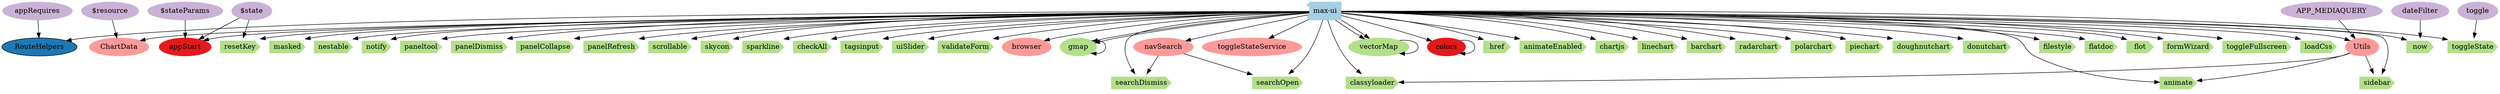digraph dependencies {
  node[shape="component",style="filled",colorscheme=paired12]


    node[shape="component"]
    "max-ui"[label="max-ui", color=1]

    


    node[shape="ellipse"]
    
      "RouteHelpers"[label="RouteHelpers", fillcolor=2]
      "max-ui" -> "RouteHelpers"
    


    

    
      "browser"[label="browser", color=5]
      "max-ui" -> "browser"
    
      "gmap"[label="gmap", color=5]
      "max-ui" -> "gmap"
    
      "navSearch"[label="navSearch", color=5]
      "max-ui" -> "navSearch"
    
      "toggleStateService"[label="toggleStateService", color=5]
      "max-ui" -> "toggleStateService"
    
      "Utils"[label="Utils", color=5]
      "max-ui" -> "Utils"
    
      "vectorMap"[label="vectorMap", color=5]
      "max-ui" -> "vectorMap"
    
      "ChartData"[label="ChartData", color=5]
      "max-ui" -> "ChartData"
    

    
      "appStart"[label="appStart", color=6]
      "max-ui" -> "appStart"
    
      "colors"[label="colors", color=6]
      "max-ui" -> "colors"
    

    node[shape="cds"]
    

    
      "href"[label="href", color=3]
      "max-ui" -> "href"
    
      "animateEnabled"[label="animateEnabled", color=3]
      "max-ui" -> "animateEnabled"
    
      "chartjs"[label="chartjs", color=3]
      "max-ui" -> "chartjs"
    
      "linechart"[label="linechart", color=3]
      "max-ui" -> "linechart"
    
      "barchart"[label="barchart", color=3]
      "max-ui" -> "barchart"
    
      "radarchart"[label="radarchart", color=3]
      "max-ui" -> "radarchart"
    
      "polarchart"[label="polarchart", color=3]
      "max-ui" -> "polarchart"
    
      "piechart"[label="piechart", color=3]
      "max-ui" -> "piechart"
    
      "doughnutchart"[label="doughnutchart", color=3]
      "max-ui" -> "doughnutchart"
    
      "donutchart"[label="donutchart", color=3]
      "max-ui" -> "donutchart"
    
      "classyloader"[label="classyloader", color=3]
      "max-ui" -> "classyloader"
    
      "resetKey"[label="resetKey", color=3]
      "max-ui" -> "resetKey"
    
      "filestyle"[label="filestyle", color=3]
      "max-ui" -> "filestyle"
    
      "flatdoc"[label="flatdoc", color=3]
      "max-ui" -> "flatdoc"
    
      "flot"[label="flot", color=3]
      "max-ui" -> "flot"
    
      "formWizard"[label="formWizard", color=3]
      "max-ui" -> "formWizard"
    
      "toggleFullscreen"[label="toggleFullscreen", color=3]
      "max-ui" -> "toggleFullscreen"
    
      "gmap"[label="gmap", color=3]
      "max-ui" -> "gmap"
    
      "loadCss"[label="loadCss", color=3]
      "max-ui" -> "loadCss"
    
      "masked"[label="masked", color=3]
      "max-ui" -> "masked"
    
      "nestable"[label="nestable", color=3]
      "max-ui" -> "nestable"
    
      "notify"[label="notify", color=3]
      "max-ui" -> "notify"
    
      "now"[label="now", color=3]
      "max-ui" -> "now"
    
      "paneltool"[label="paneltool", color=3]
      "max-ui" -> "paneltool"
    
      "panelDismiss"[label="panelDismiss", color=3]
      "max-ui" -> "panelDismiss"
    
      "panelCollapse"[label="panelCollapse", color=3]
      "max-ui" -> "panelCollapse"
    
      "panelRefresh"[label="panelRefresh", color=3]
      "max-ui" -> "panelRefresh"
    
      "animate"[label="animate", color=3]
      "max-ui" -> "animate"
    
      "scrollable"[label="scrollable", color=3]
      "max-ui" -> "scrollable"
    
      "sidebar"[label="sidebar", color=3]
      "max-ui" -> "sidebar"
    
      "skycon"[label="skycon", color=3]
      "max-ui" -> "skycon"
    
      "sparkline"[label="sparkline", color=3]
      "max-ui" -> "sparkline"
    
      "checkAll"[label="checkAll", color=3]
      "max-ui" -> "checkAll"
    
      "tagsinput"[label="tagsinput", color=3]
      "max-ui" -> "tagsinput"
    
      "toggleState"[label="toggleState", color=3]
      "max-ui" -> "toggleState"
    
      "uiSlider"[label="uiSlider", color=3]
      "max-ui" -> "uiSlider"
    
      "validateForm"[label="validateForm", color=3]
      "max-ui" -> "validateForm"
    
      "vectorMap"[label="vectorMap", color=3]
      "max-ui" -> "vectorMap"
    
      "searchOpen"[label="searchOpen", color=3]
      "max-ui" -> "searchOpen"
    
      "searchDismiss"[label="searchDismiss", color=3]
      "max-ui" -> "searchDismiss"
    









    node[shape="ellipse",style="filled", color=9]
    
      
        "appRequires"[label="appRequires"]
        "appRequires" -> "RouteHelpers"
      
    

    
      
    
      
    
      
    
      
    
      
    
      
    
      
    
      
    
      
    
      
    
      
        "Utils"[label="Utils"]
        "Utils" -> "classyloader"
      
    
      
        "$state"[label="$state"]
        "$state" -> "resetKey"
      
    
      
    
      
    
      
    
      
    
      
    
      
        "gmap"[label="gmap"]
        "gmap" -> "gmap"
      
    
      
    
      
    
      
    
      
    
      
        "dateFilter"[label="dateFilter"]
        "dateFilter" -> "now"
      
    
      
    
      
    
      
    
      
    
      
        "Utils"[label="Utils"]
        "Utils" -> "animate"
      
    
      
    
      
        "Utils"[label="Utils"]
        "Utils" -> "sidebar"
      
    
      
    
      
    
      
    
      
    
      
        "toggle"[label="toggle"]
        "toggle" -> "toggleState"
      
    
      
    
      
    
      
        "vectorMap"[label="vectorMap"]
        "vectorMap" -> "vectorMap"
      
    
      
        "navSearch"[label="navSearch"]
        "navSearch" -> "searchOpen"
      
    
      
        "navSearch"[label="navSearch"]
        "navSearch" -> "searchDismiss"
      
    


    

    
      
    
      
    
      
    
      
    
      
        "APP_MEDIAQUERY"[label="APP_MEDIAQUERY"]
        "APP_MEDIAQUERY" -> "Utils"
      
    
      
    
      
        "$resource"[label="$resource"]
        "$resource" -> "ChartData"
      
    

    
      
        "$state"[label="$state"]
        "$state" -> "appStart"
      
        "$stateParams"[label="$stateParams"]
        "$stateParams" -> "appStart"
      
    
      
        "colors"[label="colors"]
        "colors" -> "colors"
      
    

    


}
